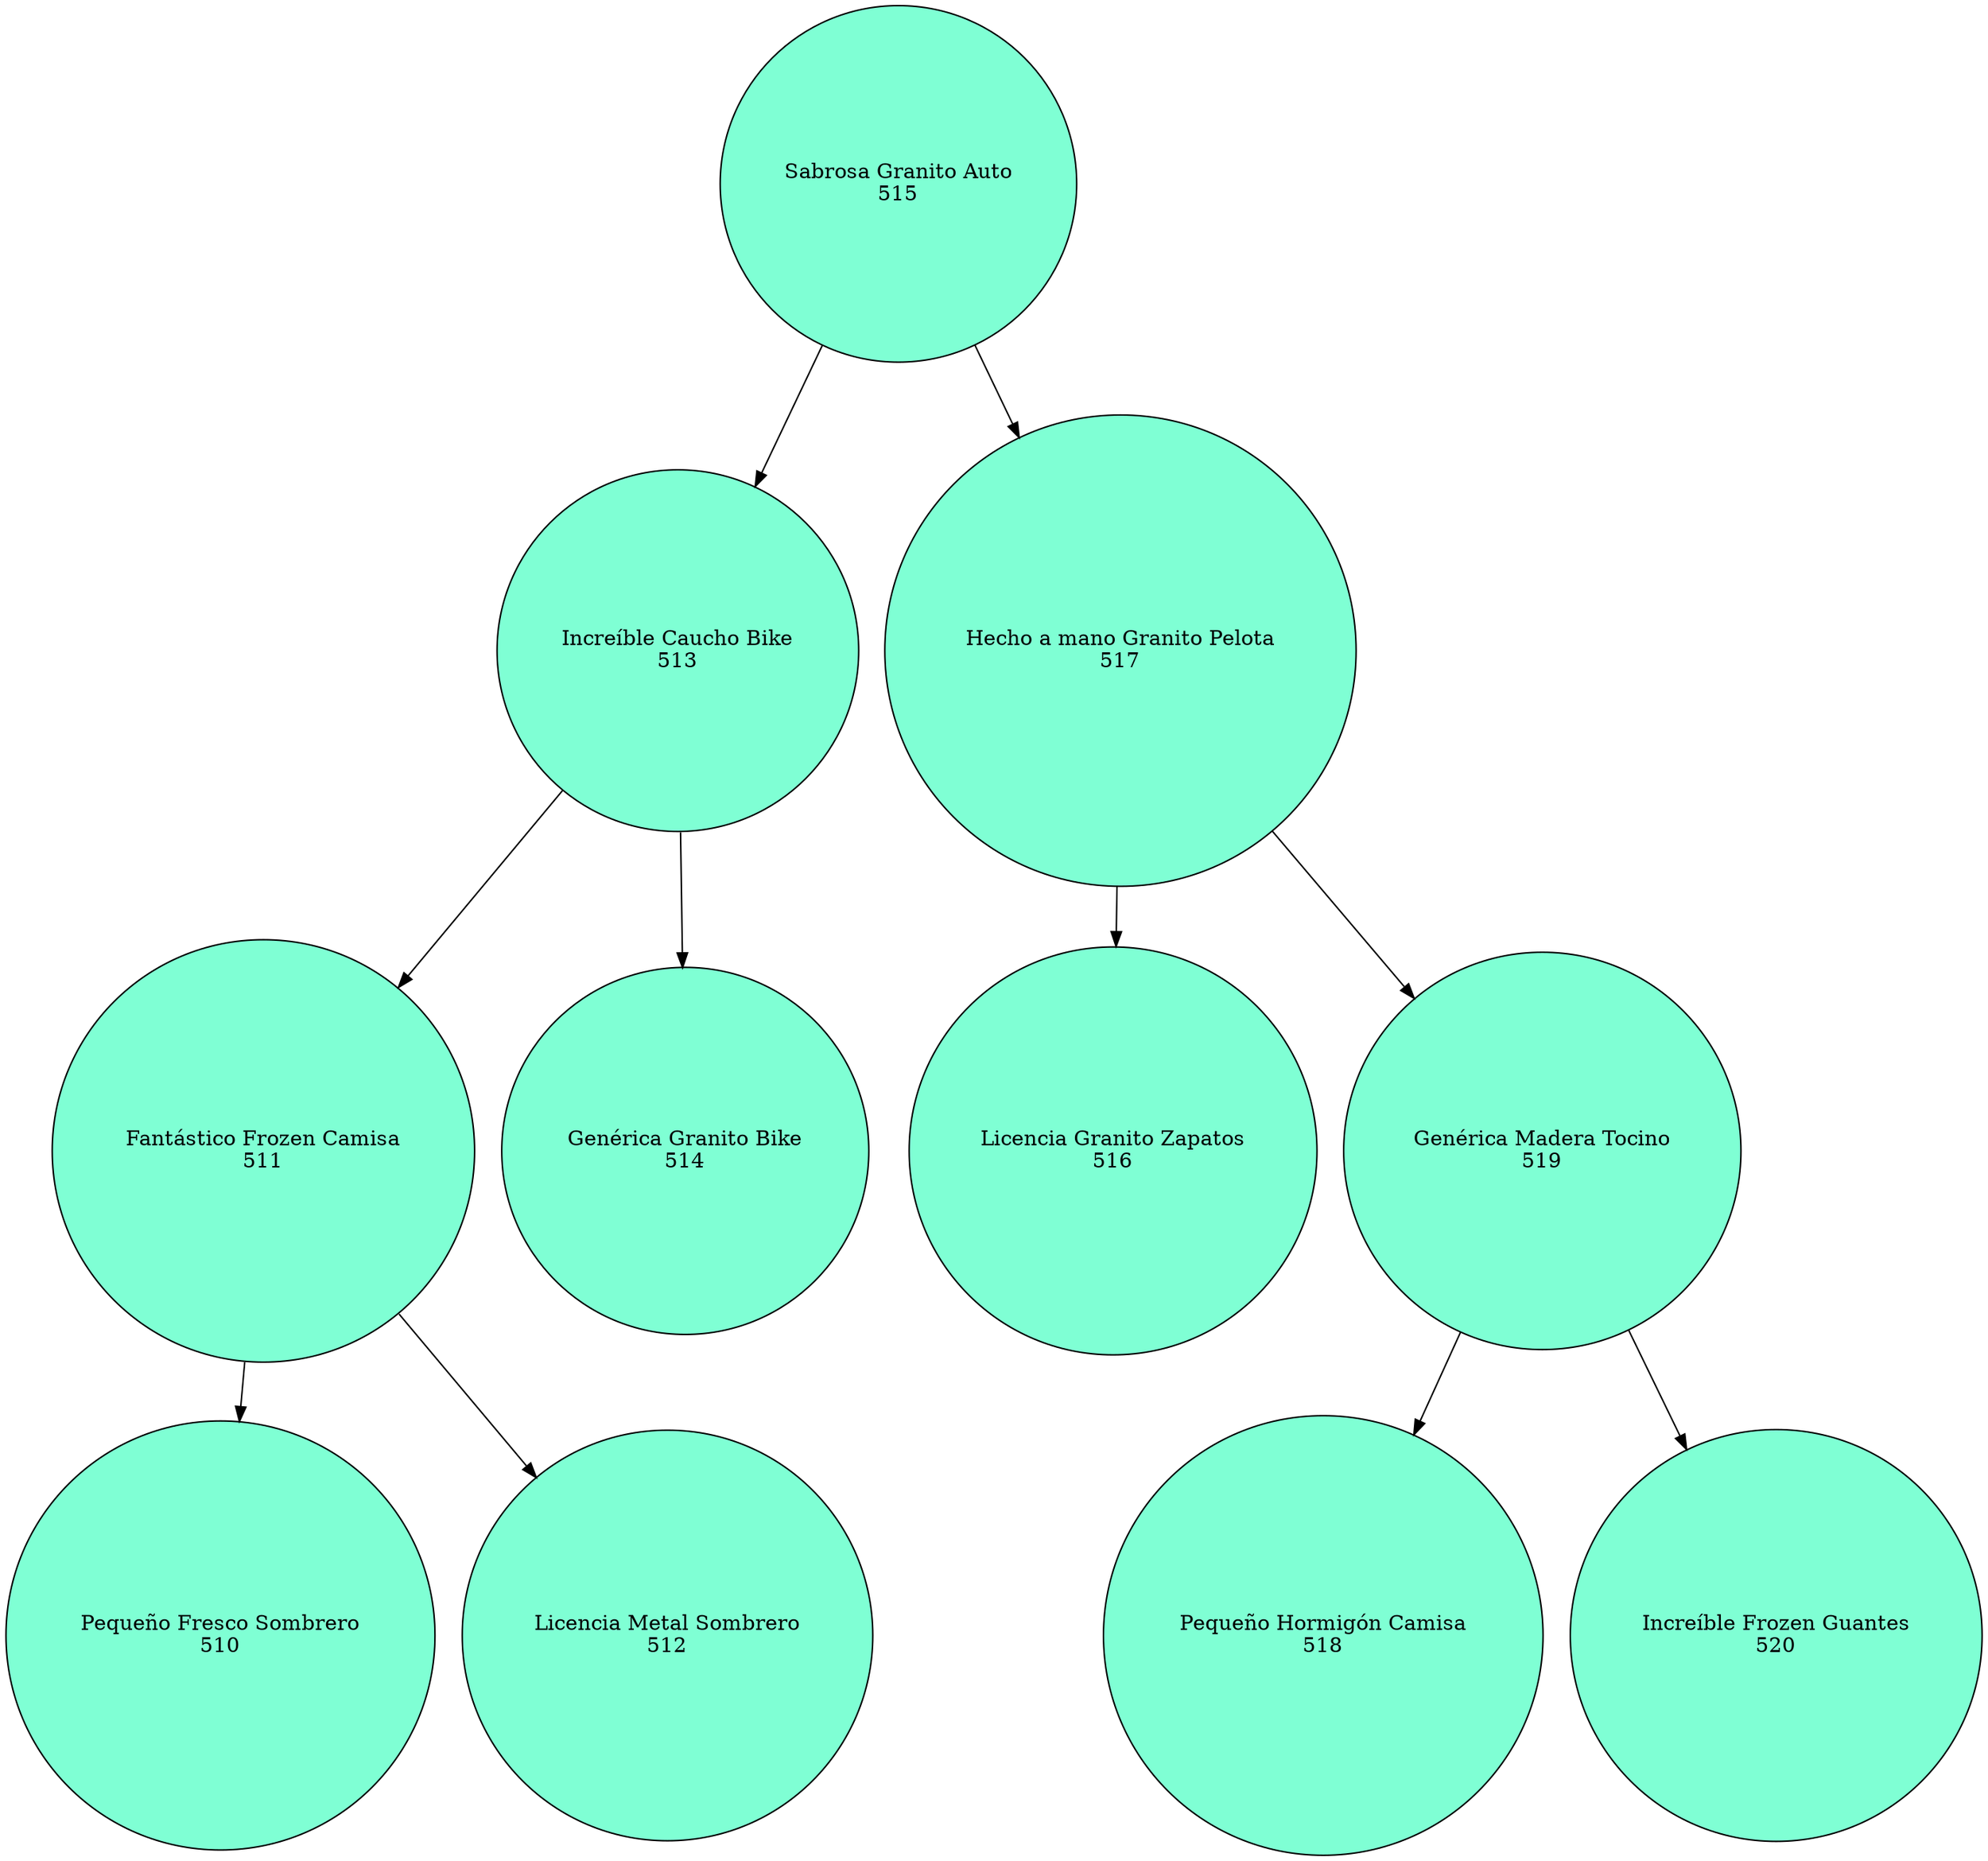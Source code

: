 digraph G{
node [shape=circle style=filled];
"0xc0000d6030"[label="Sabrosa Granito Auto
515" fillcolor=aquamarine];
"0xc0000d6030" -> "0xc000050d00";
"0xc0000d6030" -> "0xc000050d08";
"0xc000050d00"[label="Increíble Caucho Bike
513" fillcolor=aquamarine];
"0xc000050d00" -> "0xc000051160";
"0xc000050d00" -> "0xc000051168";
"0xc000051160"[label="Fantástico Frozen Camisa
511" fillcolor=aquamarine];
"0xc000051160" -> "0xc000050f80";
"0xc000051160" -> "0xc000050f88";
"0xc000050f80"[label="Pequeño Fresco Sombrero
510" fillcolor=aquamarine];
"0xc000050f88"[label="Licencia Metal Sombrero
512" fillcolor=aquamarine];
"0xc000051168"[label="Genérica Granito Bike
514" fillcolor=aquamarine];
"0xc000050d08"[label="Hecho a mano Granito Pelota
517" fillcolor=aquamarine];
"0xc000050d08" -> "0xc000051020";
"0xc000050d08" -> "0xc000051028";
"0xc000051020"[label="Licencia Granito Zapatos
516" fillcolor=aquamarine];
"0xc000051028"[label="Genérica Madera Tocino
519" fillcolor=aquamarine];
"0xc000051028" -> "0xc000051340";
"0xc000051028" -> "0xc000051348";
"0xc000051340"[label="Pequeño Hormigón Camisa
518" fillcolor=aquamarine];
"0xc000051348"[label="Increíble Frozen Guantes
520" fillcolor=aquamarine];

}
